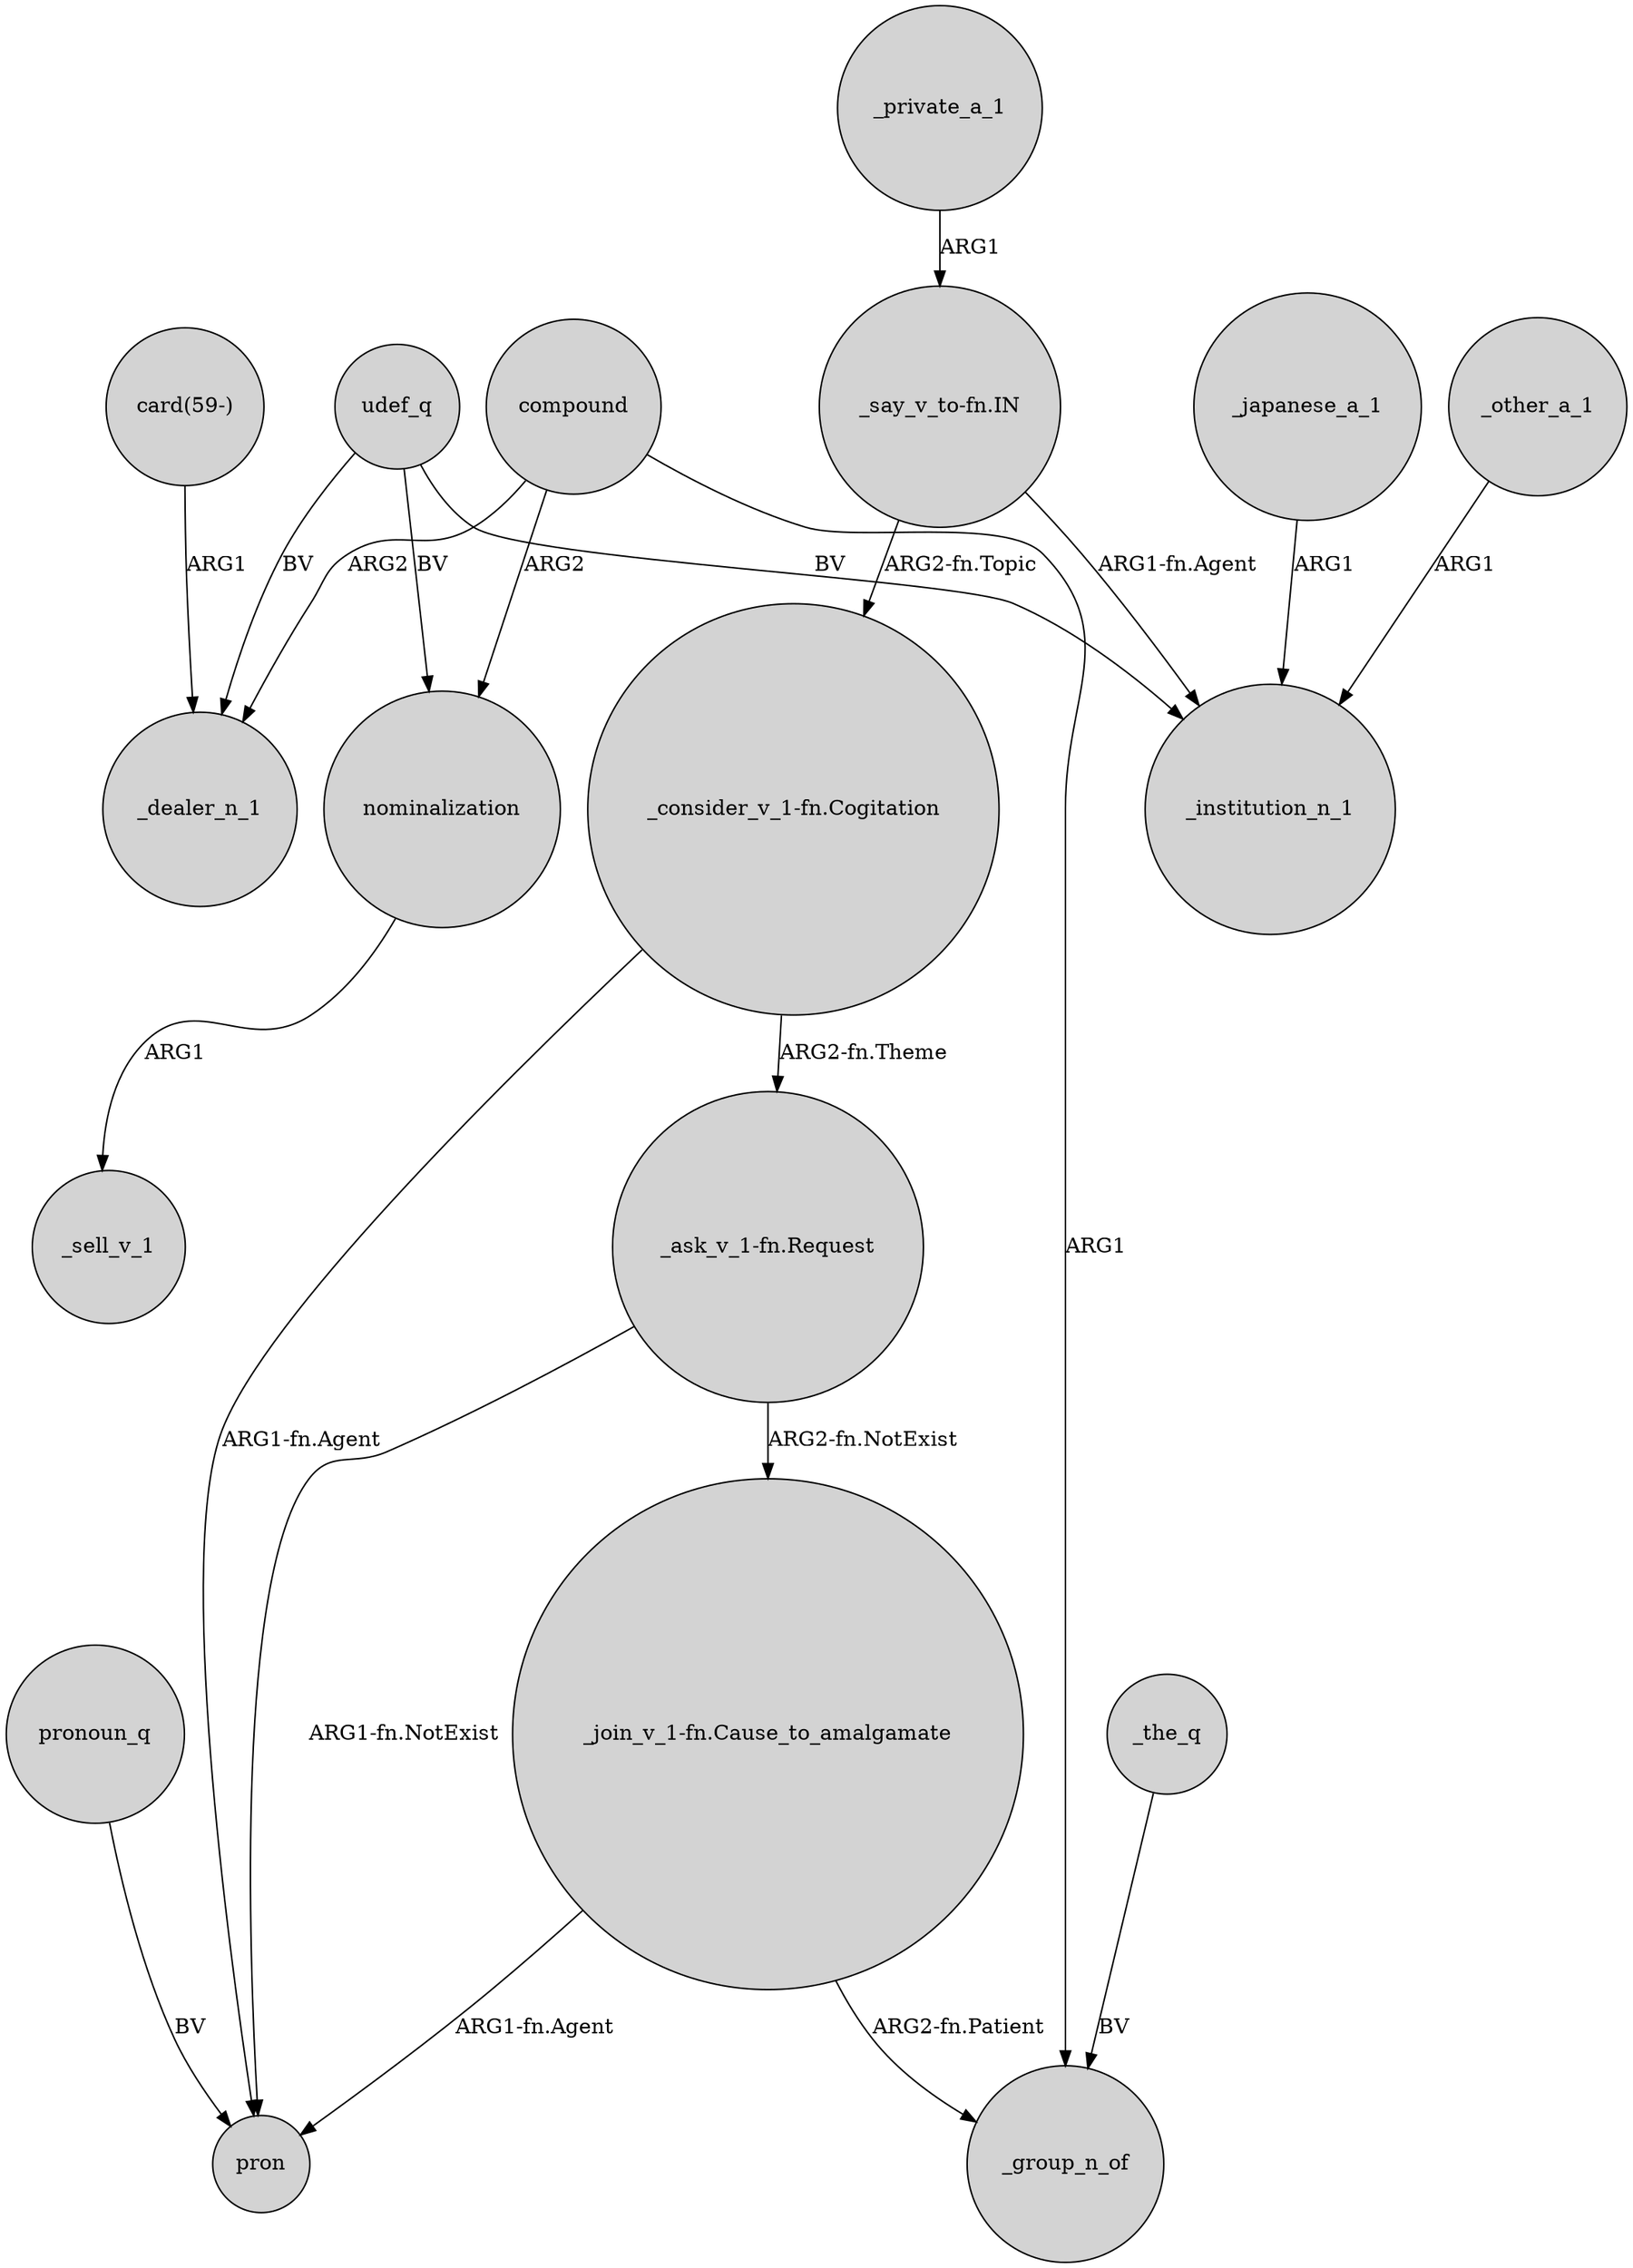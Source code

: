 digraph {
	node [shape=circle style=filled]
	nominalization -> _sell_v_1 [label=ARG1]
	"_consider_v_1-fn.Cogitation" -> pron [label="ARG1-fn.Agent"]
	"_consider_v_1-fn.Cogitation" -> "_ask_v_1-fn.Request" [label="ARG2-fn.Theme"]
	"_ask_v_1-fn.Request" -> "_join_v_1-fn.Cause_to_amalgamate" [label="ARG2-fn.NotExist"]
	"_join_v_1-fn.Cause_to_amalgamate" -> pron [label="ARG1-fn.Agent"]
	compound -> _dealer_n_1 [label=ARG2]
	"_say_v_to-fn.IN" -> "_consider_v_1-fn.Cogitation" [label="ARG2-fn.Topic"]
	"card(59-)" -> _dealer_n_1 [label=ARG1]
	compound -> nominalization [label=ARG2]
	_the_q -> _group_n_of [label=BV]
	udef_q -> _institution_n_1 [label=BV]
	"_ask_v_1-fn.Request" -> pron [label="ARG1-fn.NotExist"]
	_other_a_1 -> _institution_n_1 [label=ARG1]
	pronoun_q -> pron [label=BV]
	_japanese_a_1 -> _institution_n_1 [label=ARG1]
	_private_a_1 -> "_say_v_to-fn.IN" [label=ARG1]
	udef_q -> nominalization [label=BV]
	udef_q -> _dealer_n_1 [label=BV]
	"_join_v_1-fn.Cause_to_amalgamate" -> _group_n_of [label="ARG2-fn.Patient"]
	compound -> _group_n_of [label=ARG1]
	"_say_v_to-fn.IN" -> _institution_n_1 [label="ARG1-fn.Agent"]
}
